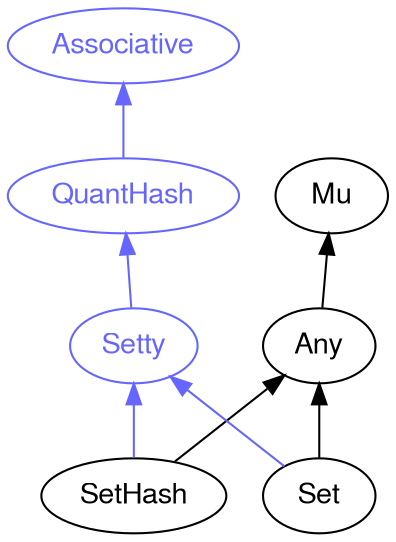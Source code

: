 digraph "perl6-type-graph" {
    rankdir=BT;
    splines=polyline;
    overlap=false; 
    graph [truecolor=true bgcolor="#FFFFFF"];
    // Types
    "Setty" [color="#6666FF", fontcolor="#6666FF", href="/type/Setty", fontname="FreeSans"];
    "Associative" [color="#6666FF", fontcolor="#6666FF", href="/type/Associative", fontname="FreeSans"];
    "QuantHash" [color="#6666FF", fontcolor="#6666FF", href="/type/QuantHash", fontname="FreeSans"];
    "Mu" [color="#000000", fontcolor="#000000", href="/type/Mu", fontname="FreeSans"];
    "Any" [color="#000000", fontcolor="#000000", href="/type/Any", fontname="FreeSans"];
    "SetHash" [color="#000000", fontcolor="#000000", href="/type/SetHash", fontname="FreeSans"];
    "Set" [color="#000000", fontcolor="#000000", href="/type/Set", fontname="FreeSans"];

    // Superclasses
    "Any" -> "Mu" [color="#000000"];
    "SetHash" -> "Any" [color="#000000"];
    "Set" -> "Any" [color="#000000"];

    // Roles
    "Setty" -> "QuantHash" [color="#6666FF"];
    "QuantHash" -> "Associative" [color="#6666FF"];
    "SetHash" -> "Setty" [color="#6666FF"];
    "Set" -> "Setty" [color="#6666FF"];
}
